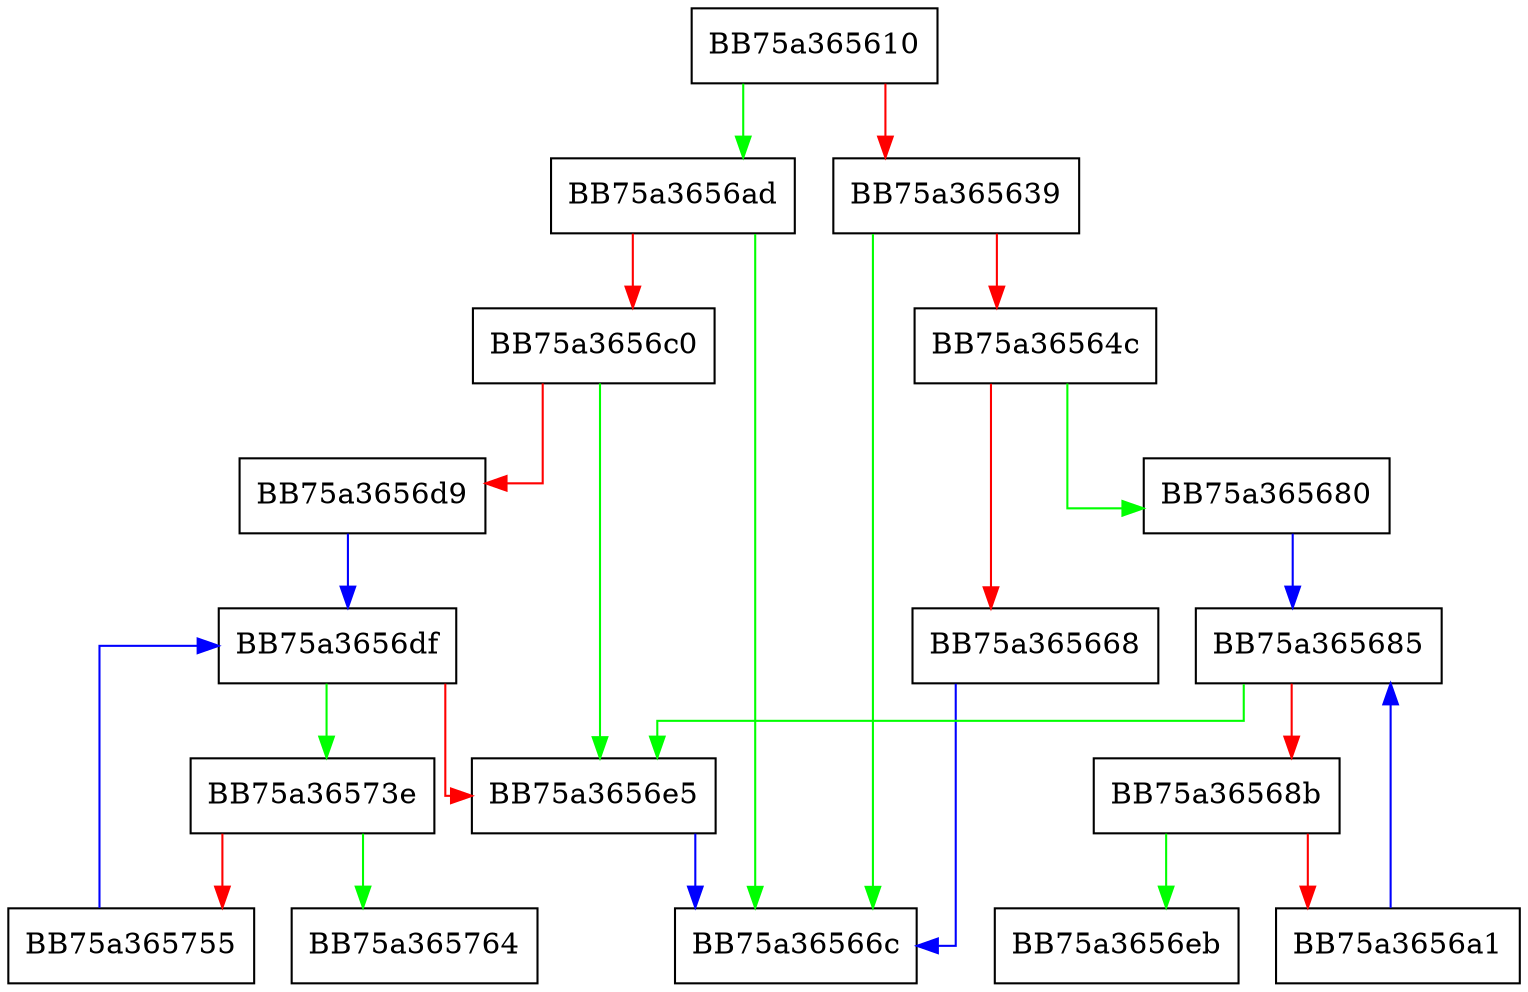 digraph search_cnext {
  node [shape="box"];
  graph [splines=ortho];
  BB75a365610 -> BB75a3656ad [color="green"];
  BB75a365610 -> BB75a365639 [color="red"];
  BB75a365639 -> BB75a36566c [color="green"];
  BB75a365639 -> BB75a36564c [color="red"];
  BB75a36564c -> BB75a365680 [color="green"];
  BB75a36564c -> BB75a365668 [color="red"];
  BB75a365668 -> BB75a36566c [color="blue"];
  BB75a365680 -> BB75a365685 [color="blue"];
  BB75a365685 -> BB75a3656e5 [color="green"];
  BB75a365685 -> BB75a36568b [color="red"];
  BB75a36568b -> BB75a3656eb [color="green"];
  BB75a36568b -> BB75a3656a1 [color="red"];
  BB75a3656a1 -> BB75a365685 [color="blue"];
  BB75a3656ad -> BB75a36566c [color="green"];
  BB75a3656ad -> BB75a3656c0 [color="red"];
  BB75a3656c0 -> BB75a3656e5 [color="green"];
  BB75a3656c0 -> BB75a3656d9 [color="red"];
  BB75a3656d9 -> BB75a3656df [color="blue"];
  BB75a3656df -> BB75a36573e [color="green"];
  BB75a3656df -> BB75a3656e5 [color="red"];
  BB75a3656e5 -> BB75a36566c [color="blue"];
  BB75a36573e -> BB75a365764 [color="green"];
  BB75a36573e -> BB75a365755 [color="red"];
  BB75a365755 -> BB75a3656df [color="blue"];
}